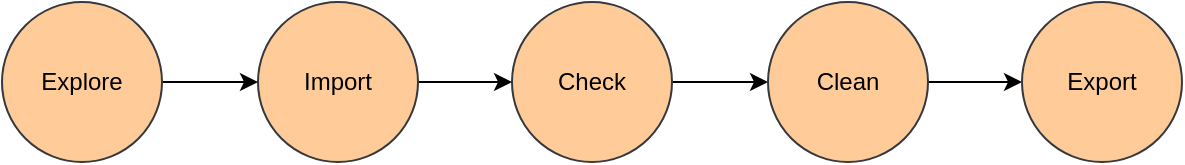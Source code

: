 <mxfile version="14.1.8" type="device"><diagram id="sreXeVuk4RbpMW04tf9q" name="Page-1"><mxGraphModel dx="1106" dy="822" grid="1" gridSize="10" guides="1" tooltips="1" connect="1" arrows="1" fold="1" page="1" pageScale="1" pageWidth="850" pageHeight="1100" math="0" shadow="0"><root><mxCell id="0"/><mxCell id="1" parent="0"/><mxCell id="oDo49uOH-jaRqCo9mGK9-4" value="" style="edgeStyle=orthogonalEdgeStyle;rounded=0;orthogonalLoop=1;jettySize=auto;html=1;" parent="1" source="oDo49uOH-jaRqCo9mGK9-1" target="oDo49uOH-jaRqCo9mGK9-2" edge="1"><mxGeometry relative="1" as="geometry"/></mxCell><mxCell id="oDo49uOH-jaRqCo9mGK9-1" value="Check" style="ellipse;whiteSpace=wrap;html=1;aspect=fixed;fillColor=#ffcc99;strokeColor=#36393d;" parent="1" vertex="1"><mxGeometry x="385" y="140" width="80" height="80" as="geometry"/></mxCell><mxCell id="oDo49uOH-jaRqCo9mGK9-5" value="" style="edgeStyle=orthogonalEdgeStyle;rounded=0;orthogonalLoop=1;jettySize=auto;html=1;" parent="1" source="oDo49uOH-jaRqCo9mGK9-2" target="oDo49uOH-jaRqCo9mGK9-3" edge="1"><mxGeometry relative="1" as="geometry"/></mxCell><mxCell id="oDo49uOH-jaRqCo9mGK9-2" value="Clean" style="ellipse;whiteSpace=wrap;html=1;aspect=fixed;fillColor=#ffcc99;strokeColor=#36393d;" parent="1" vertex="1"><mxGeometry x="513" y="140" width="80" height="80" as="geometry"/></mxCell><mxCell id="oDo49uOH-jaRqCo9mGK9-3" value="Export" style="ellipse;whiteSpace=wrap;html=1;aspect=fixed;fillColor=#ffcc99;strokeColor=#36393d;" parent="1" vertex="1"><mxGeometry x="640" y="140" width="80" height="80" as="geometry"/></mxCell><mxCell id="oDo49uOH-jaRqCo9mGK9-7" value="" style="edgeStyle=orthogonalEdgeStyle;rounded=0;orthogonalLoop=1;jettySize=auto;html=1;" parent="1" source="oDo49uOH-jaRqCo9mGK9-6" target="oDo49uOH-jaRqCo9mGK9-1" edge="1"><mxGeometry relative="1" as="geometry"/></mxCell><mxCell id="oDo49uOH-jaRqCo9mGK9-6" value="Import" style="ellipse;whiteSpace=wrap;html=1;aspect=fixed;fillColor=#ffcc99;strokeColor=#36393d;" parent="1" vertex="1"><mxGeometry x="258" y="140" width="80" height="80" as="geometry"/></mxCell><mxCell id="D445s3wpSGraTexqGt19-2" value="" style="edgeStyle=orthogonalEdgeStyle;rounded=0;orthogonalLoop=1;jettySize=auto;html=1;" edge="1" parent="1" source="D445s3wpSGraTexqGt19-1" target="oDo49uOH-jaRqCo9mGK9-6"><mxGeometry relative="1" as="geometry"/></mxCell><mxCell id="D445s3wpSGraTexqGt19-1" value="Explore" style="ellipse;whiteSpace=wrap;html=1;aspect=fixed;fillColor=#ffcc99;strokeColor=#36393d;" vertex="1" parent="1"><mxGeometry x="130" y="140" width="80" height="80" as="geometry"/></mxCell></root></mxGraphModel></diagram></mxfile>